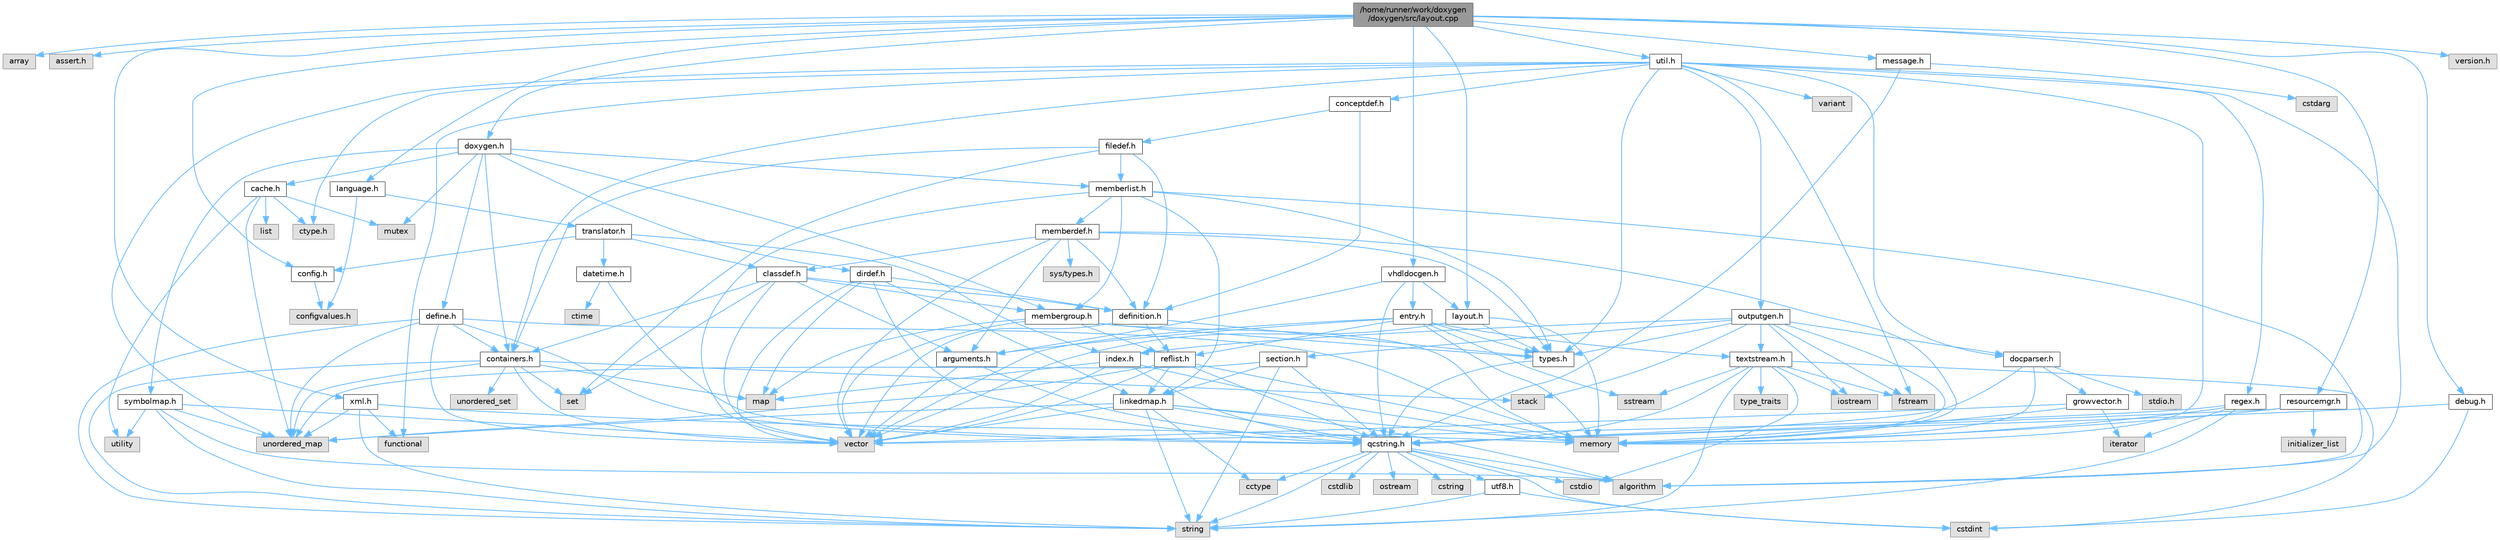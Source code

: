 digraph "/home/runner/work/doxygen/doxygen/src/layout.cpp"
{
 // INTERACTIVE_SVG=YES
 // LATEX_PDF_SIZE
  bgcolor="transparent";
  edge [fontname=Helvetica,fontsize=10,labelfontname=Helvetica,labelfontsize=10];
  node [fontname=Helvetica,fontsize=10,shape=box,height=0.2,width=0.4];
  Node1 [id="Node000001",label="/home/runner/work/doxygen\l/doxygen/src/layout.cpp",height=0.2,width=0.4,color="gray40", fillcolor="grey60", style="filled", fontcolor="black",tooltip=" "];
  Node1 -> Node2 [id="edge1_Node000001_Node000002",color="steelblue1",style="solid",tooltip=" "];
  Node2 [id="Node000002",label="array",height=0.2,width=0.4,color="grey60", fillcolor="#E0E0E0", style="filled",tooltip=" "];
  Node1 -> Node3 [id="edge2_Node000001_Node000003",color="steelblue1",style="solid",tooltip=" "];
  Node3 [id="Node000003",label="assert.h",height=0.2,width=0.4,color="grey60", fillcolor="#E0E0E0", style="filled",tooltip=" "];
  Node1 -> Node4 [id="edge3_Node000001_Node000004",color="steelblue1",style="solid",tooltip=" "];
  Node4 [id="Node000004",label="layout.h",height=0.2,width=0.4,color="grey40", fillcolor="white", style="filled",URL="$db/d51/layout_8h.html",tooltip=" "];
  Node4 -> Node5 [id="edge4_Node000004_Node000005",color="steelblue1",style="solid",tooltip=" "];
  Node5 [id="Node000005",label="memory",height=0.2,width=0.4,color="grey60", fillcolor="#E0E0E0", style="filled",tooltip=" "];
  Node4 -> Node6 [id="edge5_Node000004_Node000006",color="steelblue1",style="solid",tooltip=" "];
  Node6 [id="Node000006",label="vector",height=0.2,width=0.4,color="grey60", fillcolor="#E0E0E0", style="filled",tooltip=" "];
  Node4 -> Node7 [id="edge6_Node000004_Node000007",color="steelblue1",style="solid",tooltip=" "];
  Node7 [id="Node000007",label="types.h",height=0.2,width=0.4,color="grey40", fillcolor="white", style="filled",URL="$d9/d49/types_8h.html",tooltip="This file contains a number of basic enums and types."];
  Node7 -> Node8 [id="edge7_Node000007_Node000008",color="steelblue1",style="solid",tooltip=" "];
  Node8 [id="Node000008",label="qcstring.h",height=0.2,width=0.4,color="grey40", fillcolor="white", style="filled",URL="$d7/d5c/qcstring_8h.html",tooltip=" "];
  Node8 -> Node9 [id="edge8_Node000008_Node000009",color="steelblue1",style="solid",tooltip=" "];
  Node9 [id="Node000009",label="string",height=0.2,width=0.4,color="grey60", fillcolor="#E0E0E0", style="filled",tooltip=" "];
  Node8 -> Node10 [id="edge9_Node000008_Node000010",color="steelblue1",style="solid",tooltip=" "];
  Node10 [id="Node000010",label="algorithm",height=0.2,width=0.4,color="grey60", fillcolor="#E0E0E0", style="filled",tooltip=" "];
  Node8 -> Node11 [id="edge10_Node000008_Node000011",color="steelblue1",style="solid",tooltip=" "];
  Node11 [id="Node000011",label="cctype",height=0.2,width=0.4,color="grey60", fillcolor="#E0E0E0", style="filled",tooltip=" "];
  Node8 -> Node12 [id="edge11_Node000008_Node000012",color="steelblue1",style="solid",tooltip=" "];
  Node12 [id="Node000012",label="cstring",height=0.2,width=0.4,color="grey60", fillcolor="#E0E0E0", style="filled",tooltip=" "];
  Node8 -> Node13 [id="edge12_Node000008_Node000013",color="steelblue1",style="solid",tooltip=" "];
  Node13 [id="Node000013",label="cstdio",height=0.2,width=0.4,color="grey60", fillcolor="#E0E0E0", style="filled",tooltip=" "];
  Node8 -> Node14 [id="edge13_Node000008_Node000014",color="steelblue1",style="solid",tooltip=" "];
  Node14 [id="Node000014",label="cstdlib",height=0.2,width=0.4,color="grey60", fillcolor="#E0E0E0", style="filled",tooltip=" "];
  Node8 -> Node15 [id="edge14_Node000008_Node000015",color="steelblue1",style="solid",tooltip=" "];
  Node15 [id="Node000015",label="cstdint",height=0.2,width=0.4,color="grey60", fillcolor="#E0E0E0", style="filled",tooltip=" "];
  Node8 -> Node16 [id="edge15_Node000008_Node000016",color="steelblue1",style="solid",tooltip=" "];
  Node16 [id="Node000016",label="ostream",height=0.2,width=0.4,color="grey60", fillcolor="#E0E0E0", style="filled",tooltip=" "];
  Node8 -> Node17 [id="edge16_Node000008_Node000017",color="steelblue1",style="solid",tooltip=" "];
  Node17 [id="Node000017",label="utf8.h",height=0.2,width=0.4,color="grey40", fillcolor="white", style="filled",URL="$db/d7c/utf8_8h.html",tooltip="Various UTF8 related helper functions."];
  Node17 -> Node15 [id="edge17_Node000017_Node000015",color="steelblue1",style="solid",tooltip=" "];
  Node17 -> Node9 [id="edge18_Node000017_Node000009",color="steelblue1",style="solid",tooltip=" "];
  Node1 -> Node18 [id="edge19_Node000001_Node000018",color="steelblue1",style="solid",tooltip=" "];
  Node18 [id="Node000018",label="message.h",height=0.2,width=0.4,color="grey40", fillcolor="white", style="filled",URL="$d2/d0d/message_8h.html",tooltip=" "];
  Node18 -> Node19 [id="edge20_Node000018_Node000019",color="steelblue1",style="solid",tooltip=" "];
  Node19 [id="Node000019",label="cstdarg",height=0.2,width=0.4,color="grey60", fillcolor="#E0E0E0", style="filled",tooltip=" "];
  Node18 -> Node8 [id="edge21_Node000018_Node000008",color="steelblue1",style="solid",tooltip=" "];
  Node1 -> Node20 [id="edge22_Node000001_Node000020",color="steelblue1",style="solid",tooltip=" "];
  Node20 [id="Node000020",label="language.h",height=0.2,width=0.4,color="grey40", fillcolor="white", style="filled",URL="$d8/dce/language_8h.html",tooltip=" "];
  Node20 -> Node21 [id="edge23_Node000020_Node000021",color="steelblue1",style="solid",tooltip=" "];
  Node21 [id="Node000021",label="translator.h",height=0.2,width=0.4,color="grey40", fillcolor="white", style="filled",URL="$d9/df1/translator_8h.html",tooltip=" "];
  Node21 -> Node22 [id="edge24_Node000021_Node000022",color="steelblue1",style="solid",tooltip=" "];
  Node22 [id="Node000022",label="classdef.h",height=0.2,width=0.4,color="grey40", fillcolor="white", style="filled",URL="$d1/da6/classdef_8h.html",tooltip=" "];
  Node22 -> Node6 [id="edge25_Node000022_Node000006",color="steelblue1",style="solid",tooltip=" "];
  Node22 -> Node23 [id="edge26_Node000022_Node000023",color="steelblue1",style="solid",tooltip=" "];
  Node23 [id="Node000023",label="set",height=0.2,width=0.4,color="grey60", fillcolor="#E0E0E0", style="filled",tooltip=" "];
  Node22 -> Node24 [id="edge27_Node000022_Node000024",color="steelblue1",style="solid",tooltip=" "];
  Node24 [id="Node000024",label="containers.h",height=0.2,width=0.4,color="grey40", fillcolor="white", style="filled",URL="$d5/d75/containers_8h.html",tooltip=" "];
  Node24 -> Node6 [id="edge28_Node000024_Node000006",color="steelblue1",style="solid",tooltip=" "];
  Node24 -> Node9 [id="edge29_Node000024_Node000009",color="steelblue1",style="solid",tooltip=" "];
  Node24 -> Node23 [id="edge30_Node000024_Node000023",color="steelblue1",style="solid",tooltip=" "];
  Node24 -> Node25 [id="edge31_Node000024_Node000025",color="steelblue1",style="solid",tooltip=" "];
  Node25 [id="Node000025",label="map",height=0.2,width=0.4,color="grey60", fillcolor="#E0E0E0", style="filled",tooltip=" "];
  Node24 -> Node26 [id="edge32_Node000024_Node000026",color="steelblue1",style="solid",tooltip=" "];
  Node26 [id="Node000026",label="unordered_set",height=0.2,width=0.4,color="grey60", fillcolor="#E0E0E0", style="filled",tooltip=" "];
  Node24 -> Node27 [id="edge33_Node000024_Node000027",color="steelblue1",style="solid",tooltip=" "];
  Node27 [id="Node000027",label="unordered_map",height=0.2,width=0.4,color="grey60", fillcolor="#E0E0E0", style="filled",tooltip=" "];
  Node24 -> Node28 [id="edge34_Node000024_Node000028",color="steelblue1",style="solid",tooltip=" "];
  Node28 [id="Node000028",label="stack",height=0.2,width=0.4,color="grey60", fillcolor="#E0E0E0", style="filled",tooltip=" "];
  Node22 -> Node29 [id="edge35_Node000022_Node000029",color="steelblue1",style="solid",tooltip=" "];
  Node29 [id="Node000029",label="definition.h",height=0.2,width=0.4,color="grey40", fillcolor="white", style="filled",URL="$df/da1/definition_8h.html",tooltip=" "];
  Node29 -> Node6 [id="edge36_Node000029_Node000006",color="steelblue1",style="solid",tooltip=" "];
  Node29 -> Node7 [id="edge37_Node000029_Node000007",color="steelblue1",style="solid",tooltip=" "];
  Node29 -> Node30 [id="edge38_Node000029_Node000030",color="steelblue1",style="solid",tooltip=" "];
  Node30 [id="Node000030",label="reflist.h",height=0.2,width=0.4,color="grey40", fillcolor="white", style="filled",URL="$d1/d02/reflist_8h.html",tooltip=" "];
  Node30 -> Node6 [id="edge39_Node000030_Node000006",color="steelblue1",style="solid",tooltip=" "];
  Node30 -> Node27 [id="edge40_Node000030_Node000027",color="steelblue1",style="solid",tooltip=" "];
  Node30 -> Node5 [id="edge41_Node000030_Node000005",color="steelblue1",style="solid",tooltip=" "];
  Node30 -> Node8 [id="edge42_Node000030_Node000008",color="steelblue1",style="solid",tooltip=" "];
  Node30 -> Node31 [id="edge43_Node000030_Node000031",color="steelblue1",style="solid",tooltip=" "];
  Node31 [id="Node000031",label="linkedmap.h",height=0.2,width=0.4,color="grey40", fillcolor="white", style="filled",URL="$da/de1/linkedmap_8h.html",tooltip=" "];
  Node31 -> Node27 [id="edge44_Node000031_Node000027",color="steelblue1",style="solid",tooltip=" "];
  Node31 -> Node6 [id="edge45_Node000031_Node000006",color="steelblue1",style="solid",tooltip=" "];
  Node31 -> Node5 [id="edge46_Node000031_Node000005",color="steelblue1",style="solid",tooltip=" "];
  Node31 -> Node9 [id="edge47_Node000031_Node000009",color="steelblue1",style="solid",tooltip=" "];
  Node31 -> Node10 [id="edge48_Node000031_Node000010",color="steelblue1",style="solid",tooltip=" "];
  Node31 -> Node11 [id="edge49_Node000031_Node000011",color="steelblue1",style="solid",tooltip=" "];
  Node31 -> Node8 [id="edge50_Node000031_Node000008",color="steelblue1",style="solid",tooltip=" "];
  Node22 -> Node32 [id="edge51_Node000022_Node000032",color="steelblue1",style="solid",tooltip=" "];
  Node32 [id="Node000032",label="arguments.h",height=0.2,width=0.4,color="grey40", fillcolor="white", style="filled",URL="$df/d9b/arguments_8h.html",tooltip=" "];
  Node32 -> Node6 [id="edge52_Node000032_Node000006",color="steelblue1",style="solid",tooltip=" "];
  Node32 -> Node8 [id="edge53_Node000032_Node000008",color="steelblue1",style="solid",tooltip=" "];
  Node22 -> Node33 [id="edge54_Node000022_Node000033",color="steelblue1",style="solid",tooltip=" "];
  Node33 [id="Node000033",label="membergroup.h",height=0.2,width=0.4,color="grey40", fillcolor="white", style="filled",URL="$d9/d11/membergroup_8h.html",tooltip=" "];
  Node33 -> Node6 [id="edge55_Node000033_Node000006",color="steelblue1",style="solid",tooltip=" "];
  Node33 -> Node25 [id="edge56_Node000033_Node000025",color="steelblue1",style="solid",tooltip=" "];
  Node33 -> Node5 [id="edge57_Node000033_Node000005",color="steelblue1",style="solid",tooltip=" "];
  Node33 -> Node7 [id="edge58_Node000033_Node000007",color="steelblue1",style="solid",tooltip=" "];
  Node33 -> Node30 [id="edge59_Node000033_Node000030",color="steelblue1",style="solid",tooltip=" "];
  Node21 -> Node34 [id="edge60_Node000021_Node000034",color="steelblue1",style="solid",tooltip=" "];
  Node34 [id="Node000034",label="config.h",height=0.2,width=0.4,color="grey40", fillcolor="white", style="filled",URL="$db/d16/config_8h.html",tooltip=" "];
  Node34 -> Node35 [id="edge61_Node000034_Node000035",color="steelblue1",style="solid",tooltip=" "];
  Node35 [id="Node000035",label="configvalues.h",height=0.2,width=0.4,color="grey60", fillcolor="#E0E0E0", style="filled",tooltip=" "];
  Node21 -> Node36 [id="edge62_Node000021_Node000036",color="steelblue1",style="solid",tooltip=" "];
  Node36 [id="Node000036",label="datetime.h",height=0.2,width=0.4,color="grey40", fillcolor="white", style="filled",URL="$de/d1b/datetime_8h.html",tooltip=" "];
  Node36 -> Node37 [id="edge63_Node000036_Node000037",color="steelblue1",style="solid",tooltip=" "];
  Node37 [id="Node000037",label="ctime",height=0.2,width=0.4,color="grey60", fillcolor="#E0E0E0", style="filled",tooltip=" "];
  Node36 -> Node8 [id="edge64_Node000036_Node000008",color="steelblue1",style="solid",tooltip=" "];
  Node21 -> Node38 [id="edge65_Node000021_Node000038",color="steelblue1",style="solid",tooltip=" "];
  Node38 [id="Node000038",label="index.h",height=0.2,width=0.4,color="grey40", fillcolor="white", style="filled",URL="$d1/db5/index_8h.html",tooltip=" "];
  Node38 -> Node5 [id="edge66_Node000038_Node000005",color="steelblue1",style="solid",tooltip=" "];
  Node38 -> Node6 [id="edge67_Node000038_Node000006",color="steelblue1",style="solid",tooltip=" "];
  Node38 -> Node25 [id="edge68_Node000038_Node000025",color="steelblue1",style="solid",tooltip=" "];
  Node38 -> Node8 [id="edge69_Node000038_Node000008",color="steelblue1",style="solid",tooltip=" "];
  Node20 -> Node35 [id="edge70_Node000020_Node000035",color="steelblue1",style="solid",tooltip=" "];
  Node1 -> Node39 [id="edge71_Node000001_Node000039",color="steelblue1",style="solid",tooltip=" "];
  Node39 [id="Node000039",label="vhdldocgen.h",height=0.2,width=0.4,color="grey40", fillcolor="white", style="filled",URL="$dd/dec/vhdldocgen_8h.html",tooltip=" "];
  Node39 -> Node8 [id="edge72_Node000039_Node000008",color="steelblue1",style="solid",tooltip=" "];
  Node39 -> Node4 [id="edge73_Node000039_Node000004",color="steelblue1",style="solid",tooltip=" "];
  Node39 -> Node32 [id="edge74_Node000039_Node000032",color="steelblue1",style="solid",tooltip=" "];
  Node39 -> Node40 [id="edge75_Node000039_Node000040",color="steelblue1",style="solid",tooltip=" "];
  Node40 [id="Node000040",label="entry.h",height=0.2,width=0.4,color="grey40", fillcolor="white", style="filled",URL="$d1/dc6/entry_8h.html",tooltip=" "];
  Node40 -> Node6 [id="edge76_Node000040_Node000006",color="steelblue1",style="solid",tooltip=" "];
  Node40 -> Node5 [id="edge77_Node000040_Node000005",color="steelblue1",style="solid",tooltip=" "];
  Node40 -> Node41 [id="edge78_Node000040_Node000041",color="steelblue1",style="solid",tooltip=" "];
  Node41 [id="Node000041",label="sstream",height=0.2,width=0.4,color="grey60", fillcolor="#E0E0E0", style="filled",tooltip=" "];
  Node40 -> Node7 [id="edge79_Node000040_Node000007",color="steelblue1",style="solid",tooltip=" "];
  Node40 -> Node32 [id="edge80_Node000040_Node000032",color="steelblue1",style="solid",tooltip=" "];
  Node40 -> Node30 [id="edge81_Node000040_Node000030",color="steelblue1",style="solid",tooltip=" "];
  Node40 -> Node42 [id="edge82_Node000040_Node000042",color="steelblue1",style="solid",tooltip=" "];
  Node42 [id="Node000042",label="textstream.h",height=0.2,width=0.4,color="grey40", fillcolor="white", style="filled",URL="$d4/d7d/textstream_8h.html",tooltip=" "];
  Node42 -> Node9 [id="edge83_Node000042_Node000009",color="steelblue1",style="solid",tooltip=" "];
  Node42 -> Node43 [id="edge84_Node000042_Node000043",color="steelblue1",style="solid",tooltip=" "];
  Node43 [id="Node000043",label="iostream",height=0.2,width=0.4,color="grey60", fillcolor="#E0E0E0", style="filled",tooltip=" "];
  Node42 -> Node41 [id="edge85_Node000042_Node000041",color="steelblue1",style="solid",tooltip=" "];
  Node42 -> Node15 [id="edge86_Node000042_Node000015",color="steelblue1",style="solid",tooltip=" "];
  Node42 -> Node13 [id="edge87_Node000042_Node000013",color="steelblue1",style="solid",tooltip=" "];
  Node42 -> Node44 [id="edge88_Node000042_Node000044",color="steelblue1",style="solid",tooltip=" "];
  Node44 [id="Node000044",label="fstream",height=0.2,width=0.4,color="grey60", fillcolor="#E0E0E0", style="filled",tooltip=" "];
  Node42 -> Node45 [id="edge89_Node000042_Node000045",color="steelblue1",style="solid",tooltip=" "];
  Node45 [id="Node000045",label="type_traits",height=0.2,width=0.4,color="grey60", fillcolor="#E0E0E0", style="filled",tooltip=" "];
  Node42 -> Node8 [id="edge90_Node000042_Node000008",color="steelblue1",style="solid",tooltip=" "];
  Node1 -> Node46 [id="edge91_Node000001_Node000046",color="steelblue1",style="solid",tooltip=" "];
  Node46 [id="Node000046",label="util.h",height=0.2,width=0.4,color="grey40", fillcolor="white", style="filled",URL="$d8/d3c/util_8h.html",tooltip="A bunch of utility functions."];
  Node46 -> Node5 [id="edge92_Node000046_Node000005",color="steelblue1",style="solid",tooltip=" "];
  Node46 -> Node27 [id="edge93_Node000046_Node000027",color="steelblue1",style="solid",tooltip=" "];
  Node46 -> Node10 [id="edge94_Node000046_Node000010",color="steelblue1",style="solid",tooltip=" "];
  Node46 -> Node47 [id="edge95_Node000046_Node000047",color="steelblue1",style="solid",tooltip=" "];
  Node47 [id="Node000047",label="functional",height=0.2,width=0.4,color="grey60", fillcolor="#E0E0E0", style="filled",tooltip=" "];
  Node46 -> Node44 [id="edge96_Node000046_Node000044",color="steelblue1",style="solid",tooltip=" "];
  Node46 -> Node48 [id="edge97_Node000046_Node000048",color="steelblue1",style="solid",tooltip=" "];
  Node48 [id="Node000048",label="variant",height=0.2,width=0.4,color="grey60", fillcolor="#E0E0E0", style="filled",tooltip=" "];
  Node46 -> Node49 [id="edge98_Node000046_Node000049",color="steelblue1",style="solid",tooltip=" "];
  Node49 [id="Node000049",label="ctype.h",height=0.2,width=0.4,color="grey60", fillcolor="#E0E0E0", style="filled",tooltip=" "];
  Node46 -> Node7 [id="edge99_Node000046_Node000007",color="steelblue1",style="solid",tooltip=" "];
  Node46 -> Node50 [id="edge100_Node000046_Node000050",color="steelblue1",style="solid",tooltip=" "];
  Node50 [id="Node000050",label="docparser.h",height=0.2,width=0.4,color="grey40", fillcolor="white", style="filled",URL="$de/d9c/docparser_8h.html",tooltip=" "];
  Node50 -> Node51 [id="edge101_Node000050_Node000051",color="steelblue1",style="solid",tooltip=" "];
  Node51 [id="Node000051",label="stdio.h",height=0.2,width=0.4,color="grey60", fillcolor="#E0E0E0", style="filled",tooltip=" "];
  Node50 -> Node5 [id="edge102_Node000050_Node000005",color="steelblue1",style="solid",tooltip=" "];
  Node50 -> Node8 [id="edge103_Node000050_Node000008",color="steelblue1",style="solid",tooltip=" "];
  Node50 -> Node52 [id="edge104_Node000050_Node000052",color="steelblue1",style="solid",tooltip=" "];
  Node52 [id="Node000052",label="growvector.h",height=0.2,width=0.4,color="grey40", fillcolor="white", style="filled",URL="$d7/d50/growvector_8h.html",tooltip=" "];
  Node52 -> Node6 [id="edge105_Node000052_Node000006",color="steelblue1",style="solid",tooltip=" "];
  Node52 -> Node5 [id="edge106_Node000052_Node000005",color="steelblue1",style="solid",tooltip=" "];
  Node52 -> Node53 [id="edge107_Node000052_Node000053",color="steelblue1",style="solid",tooltip=" "];
  Node53 [id="Node000053",label="iterator",height=0.2,width=0.4,color="grey60", fillcolor="#E0E0E0", style="filled",tooltip=" "];
  Node46 -> Node24 [id="edge108_Node000046_Node000024",color="steelblue1",style="solid",tooltip=" "];
  Node46 -> Node54 [id="edge109_Node000046_Node000054",color="steelblue1",style="solid",tooltip=" "];
  Node54 [id="Node000054",label="outputgen.h",height=0.2,width=0.4,color="grey40", fillcolor="white", style="filled",URL="$df/d06/outputgen_8h.html",tooltip=" "];
  Node54 -> Node5 [id="edge110_Node000054_Node000005",color="steelblue1",style="solid",tooltip=" "];
  Node54 -> Node28 [id="edge111_Node000054_Node000028",color="steelblue1",style="solid",tooltip=" "];
  Node54 -> Node43 [id="edge112_Node000054_Node000043",color="steelblue1",style="solid",tooltip=" "];
  Node54 -> Node44 [id="edge113_Node000054_Node000044",color="steelblue1",style="solid",tooltip=" "];
  Node54 -> Node7 [id="edge114_Node000054_Node000007",color="steelblue1",style="solid",tooltip=" "];
  Node54 -> Node38 [id="edge115_Node000054_Node000038",color="steelblue1",style="solid",tooltip=" "];
  Node54 -> Node55 [id="edge116_Node000054_Node000055",color="steelblue1",style="solid",tooltip=" "];
  Node55 [id="Node000055",label="section.h",height=0.2,width=0.4,color="grey40", fillcolor="white", style="filled",URL="$d1/d2a/section_8h.html",tooltip=" "];
  Node55 -> Node9 [id="edge117_Node000055_Node000009",color="steelblue1",style="solid",tooltip=" "];
  Node55 -> Node27 [id="edge118_Node000055_Node000027",color="steelblue1",style="solid",tooltip=" "];
  Node55 -> Node8 [id="edge119_Node000055_Node000008",color="steelblue1",style="solid",tooltip=" "];
  Node55 -> Node31 [id="edge120_Node000055_Node000031",color="steelblue1",style="solid",tooltip=" "];
  Node54 -> Node42 [id="edge121_Node000054_Node000042",color="steelblue1",style="solid",tooltip=" "];
  Node54 -> Node50 [id="edge122_Node000054_Node000050",color="steelblue1",style="solid",tooltip=" "];
  Node46 -> Node56 [id="edge123_Node000046_Node000056",color="steelblue1",style="solid",tooltip=" "];
  Node56 [id="Node000056",label="regex.h",height=0.2,width=0.4,color="grey40", fillcolor="white", style="filled",URL="$d1/d21/regex_8h.html",tooltip=" "];
  Node56 -> Node5 [id="edge124_Node000056_Node000005",color="steelblue1",style="solid",tooltip=" "];
  Node56 -> Node9 [id="edge125_Node000056_Node000009",color="steelblue1",style="solid",tooltip=" "];
  Node56 -> Node6 [id="edge126_Node000056_Node000006",color="steelblue1",style="solid",tooltip=" "];
  Node56 -> Node53 [id="edge127_Node000056_Node000053",color="steelblue1",style="solid",tooltip=" "];
  Node46 -> Node57 [id="edge128_Node000046_Node000057",color="steelblue1",style="solid",tooltip=" "];
  Node57 [id="Node000057",label="conceptdef.h",height=0.2,width=0.4,color="grey40", fillcolor="white", style="filled",URL="$da/df1/conceptdef_8h.html",tooltip=" "];
  Node57 -> Node29 [id="edge129_Node000057_Node000029",color="steelblue1",style="solid",tooltip=" "];
  Node57 -> Node58 [id="edge130_Node000057_Node000058",color="steelblue1",style="solid",tooltip=" "];
  Node58 [id="Node000058",label="filedef.h",height=0.2,width=0.4,color="grey40", fillcolor="white", style="filled",URL="$d4/d3a/filedef_8h.html",tooltip=" "];
  Node58 -> Node23 [id="edge131_Node000058_Node000023",color="steelblue1",style="solid",tooltip=" "];
  Node58 -> Node29 [id="edge132_Node000058_Node000029",color="steelblue1",style="solid",tooltip=" "];
  Node58 -> Node59 [id="edge133_Node000058_Node000059",color="steelblue1",style="solid",tooltip=" "];
  Node59 [id="Node000059",label="memberlist.h",height=0.2,width=0.4,color="grey40", fillcolor="white", style="filled",URL="$dd/d78/memberlist_8h.html",tooltip=" "];
  Node59 -> Node6 [id="edge134_Node000059_Node000006",color="steelblue1",style="solid",tooltip=" "];
  Node59 -> Node10 [id="edge135_Node000059_Node000010",color="steelblue1",style="solid",tooltip=" "];
  Node59 -> Node60 [id="edge136_Node000059_Node000060",color="steelblue1",style="solid",tooltip=" "];
  Node60 [id="Node000060",label="memberdef.h",height=0.2,width=0.4,color="grey40", fillcolor="white", style="filled",URL="$d4/d46/memberdef_8h.html",tooltip=" "];
  Node60 -> Node6 [id="edge137_Node000060_Node000006",color="steelblue1",style="solid",tooltip=" "];
  Node60 -> Node5 [id="edge138_Node000060_Node000005",color="steelblue1",style="solid",tooltip=" "];
  Node60 -> Node61 [id="edge139_Node000060_Node000061",color="steelblue1",style="solid",tooltip=" "];
  Node61 [id="Node000061",label="sys/types.h",height=0.2,width=0.4,color="grey60", fillcolor="#E0E0E0", style="filled",tooltip=" "];
  Node60 -> Node7 [id="edge140_Node000060_Node000007",color="steelblue1",style="solid",tooltip=" "];
  Node60 -> Node29 [id="edge141_Node000060_Node000029",color="steelblue1",style="solid",tooltip=" "];
  Node60 -> Node32 [id="edge142_Node000060_Node000032",color="steelblue1",style="solid",tooltip=" "];
  Node60 -> Node22 [id="edge143_Node000060_Node000022",color="steelblue1",style="solid",tooltip=" "];
  Node59 -> Node31 [id="edge144_Node000059_Node000031",color="steelblue1",style="solid",tooltip=" "];
  Node59 -> Node7 [id="edge145_Node000059_Node000007",color="steelblue1",style="solid",tooltip=" "];
  Node59 -> Node33 [id="edge146_Node000059_Node000033",color="steelblue1",style="solid",tooltip=" "];
  Node58 -> Node24 [id="edge147_Node000058_Node000024",color="steelblue1",style="solid",tooltip=" "];
  Node1 -> Node62 [id="edge148_Node000001_Node000062",color="steelblue1",style="solid",tooltip=" "];
  Node62 [id="Node000062",label="doxygen.h",height=0.2,width=0.4,color="grey40", fillcolor="white", style="filled",URL="$d1/da1/doxygen_8h.html",tooltip=" "];
  Node62 -> Node63 [id="edge149_Node000062_Node000063",color="steelblue1",style="solid",tooltip=" "];
  Node63 [id="Node000063",label="mutex",height=0.2,width=0.4,color="grey60", fillcolor="#E0E0E0", style="filled",tooltip=" "];
  Node62 -> Node24 [id="edge150_Node000062_Node000024",color="steelblue1",style="solid",tooltip=" "];
  Node62 -> Node33 [id="edge151_Node000062_Node000033",color="steelblue1",style="solid",tooltip=" "];
  Node62 -> Node64 [id="edge152_Node000062_Node000064",color="steelblue1",style="solid",tooltip=" "];
  Node64 [id="Node000064",label="dirdef.h",height=0.2,width=0.4,color="grey40", fillcolor="white", style="filled",URL="$d6/d15/dirdef_8h.html",tooltip=" "];
  Node64 -> Node6 [id="edge153_Node000064_Node000006",color="steelblue1",style="solid",tooltip=" "];
  Node64 -> Node25 [id="edge154_Node000064_Node000025",color="steelblue1",style="solid",tooltip=" "];
  Node64 -> Node8 [id="edge155_Node000064_Node000008",color="steelblue1",style="solid",tooltip=" "];
  Node64 -> Node31 [id="edge156_Node000064_Node000031",color="steelblue1",style="solid",tooltip=" "];
  Node64 -> Node29 [id="edge157_Node000064_Node000029",color="steelblue1",style="solid",tooltip=" "];
  Node62 -> Node59 [id="edge158_Node000062_Node000059",color="steelblue1",style="solid",tooltip=" "];
  Node62 -> Node65 [id="edge159_Node000062_Node000065",color="steelblue1",style="solid",tooltip=" "];
  Node65 [id="Node000065",label="define.h",height=0.2,width=0.4,color="grey40", fillcolor="white", style="filled",URL="$df/d67/define_8h.html",tooltip=" "];
  Node65 -> Node6 [id="edge160_Node000065_Node000006",color="steelblue1",style="solid",tooltip=" "];
  Node65 -> Node5 [id="edge161_Node000065_Node000005",color="steelblue1",style="solid",tooltip=" "];
  Node65 -> Node9 [id="edge162_Node000065_Node000009",color="steelblue1",style="solid",tooltip=" "];
  Node65 -> Node27 [id="edge163_Node000065_Node000027",color="steelblue1",style="solid",tooltip=" "];
  Node65 -> Node8 [id="edge164_Node000065_Node000008",color="steelblue1",style="solid",tooltip=" "];
  Node65 -> Node24 [id="edge165_Node000065_Node000024",color="steelblue1",style="solid",tooltip=" "];
  Node62 -> Node66 [id="edge166_Node000062_Node000066",color="steelblue1",style="solid",tooltip=" "];
  Node66 [id="Node000066",label="cache.h",height=0.2,width=0.4,color="grey40", fillcolor="white", style="filled",URL="$d3/d26/cache_8h.html",tooltip=" "];
  Node66 -> Node67 [id="edge167_Node000066_Node000067",color="steelblue1",style="solid",tooltip=" "];
  Node67 [id="Node000067",label="list",height=0.2,width=0.4,color="grey60", fillcolor="#E0E0E0", style="filled",tooltip=" "];
  Node66 -> Node27 [id="edge168_Node000066_Node000027",color="steelblue1",style="solid",tooltip=" "];
  Node66 -> Node63 [id="edge169_Node000066_Node000063",color="steelblue1",style="solid",tooltip=" "];
  Node66 -> Node68 [id="edge170_Node000066_Node000068",color="steelblue1",style="solid",tooltip=" "];
  Node68 [id="Node000068",label="utility",height=0.2,width=0.4,color="grey60", fillcolor="#E0E0E0", style="filled",tooltip=" "];
  Node66 -> Node49 [id="edge171_Node000066_Node000049",color="steelblue1",style="solid",tooltip=" "];
  Node62 -> Node69 [id="edge172_Node000062_Node000069",color="steelblue1",style="solid",tooltip=" "];
  Node69 [id="Node000069",label="symbolmap.h",height=0.2,width=0.4,color="grey40", fillcolor="white", style="filled",URL="$d7/ddd/symbolmap_8h.html",tooltip=" "];
  Node69 -> Node10 [id="edge173_Node000069_Node000010",color="steelblue1",style="solid",tooltip=" "];
  Node69 -> Node27 [id="edge174_Node000069_Node000027",color="steelblue1",style="solid",tooltip=" "];
  Node69 -> Node6 [id="edge175_Node000069_Node000006",color="steelblue1",style="solid",tooltip=" "];
  Node69 -> Node9 [id="edge176_Node000069_Node000009",color="steelblue1",style="solid",tooltip=" "];
  Node69 -> Node68 [id="edge177_Node000069_Node000068",color="steelblue1",style="solid",tooltip=" "];
  Node1 -> Node70 [id="edge178_Node000001_Node000070",color="steelblue1",style="solid",tooltip=" "];
  Node70 [id="Node000070",label="version.h",height=0.2,width=0.4,color="grey60", fillcolor="#E0E0E0", style="filled",tooltip=" "];
  Node1 -> Node34 [id="edge179_Node000001_Node000034",color="steelblue1",style="solid",tooltip=" "];
  Node1 -> Node71 [id="edge180_Node000001_Node000071",color="steelblue1",style="solid",tooltip=" "];
  Node71 [id="Node000071",label="xml.h",height=0.2,width=0.4,color="grey40", fillcolor="white", style="filled",URL="$d0/d62/xml_8h.html",tooltip=" "];
  Node71 -> Node5 [id="edge181_Node000071_Node000005",color="steelblue1",style="solid",tooltip=" "];
  Node71 -> Node47 [id="edge182_Node000071_Node000047",color="steelblue1",style="solid",tooltip=" "];
  Node71 -> Node9 [id="edge183_Node000071_Node000009",color="steelblue1",style="solid",tooltip=" "];
  Node71 -> Node27 [id="edge184_Node000071_Node000027",color="steelblue1",style="solid",tooltip=" "];
  Node1 -> Node72 [id="edge185_Node000001_Node000072",color="steelblue1",style="solid",tooltip=" "];
  Node72 [id="Node000072",label="resourcemgr.h",height=0.2,width=0.4,color="grey40", fillcolor="white", style="filled",URL="$d6/d07/resourcemgr_8h.html",tooltip=" "];
  Node72 -> Node5 [id="edge186_Node000072_Node000005",color="steelblue1",style="solid",tooltip=" "];
  Node72 -> Node73 [id="edge187_Node000072_Node000073",color="steelblue1",style="solid",tooltip=" "];
  Node73 [id="Node000073",label="initializer_list",height=0.2,width=0.4,color="grey60", fillcolor="#E0E0E0", style="filled",tooltip=" "];
  Node72 -> Node8 [id="edge188_Node000072_Node000008",color="steelblue1",style="solid",tooltip=" "];
  Node1 -> Node74 [id="edge189_Node000001_Node000074",color="steelblue1",style="solid",tooltip=" "];
  Node74 [id="Node000074",label="debug.h",height=0.2,width=0.4,color="grey40", fillcolor="white", style="filled",URL="$db/d16/debug_8h.html",tooltip=" "];
  Node74 -> Node15 [id="edge190_Node000074_Node000015",color="steelblue1",style="solid",tooltip=" "];
  Node74 -> Node8 [id="edge191_Node000074_Node000008",color="steelblue1",style="solid",tooltip=" "];
}
